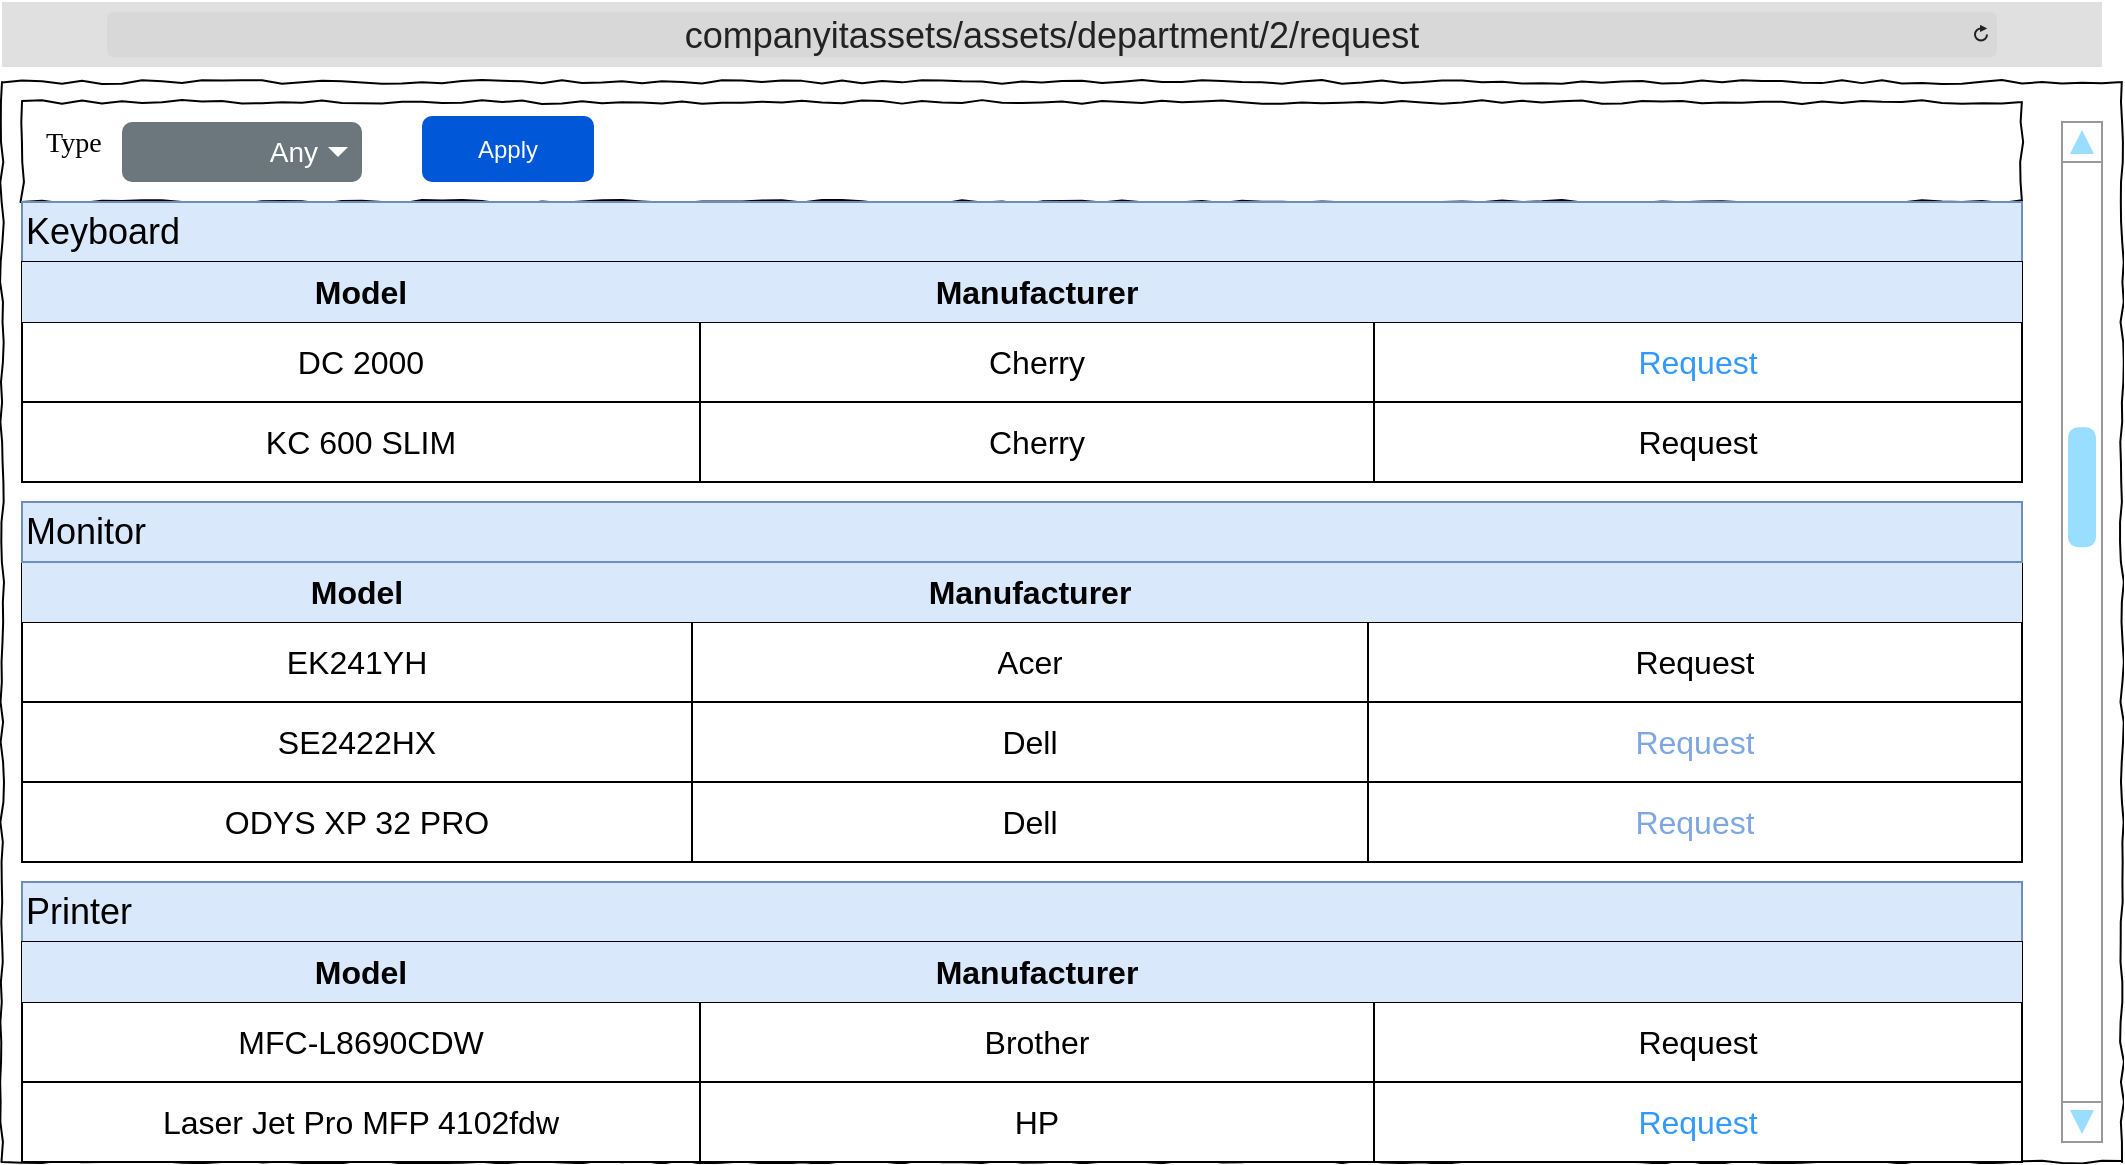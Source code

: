 <mxfile version="26.0.11">
  <diagram name="Page-1" id="03018318-947c-dd8e-b7a3-06fadd420f32">
    <mxGraphModel dx="3354" dy="1258" grid="1" gridSize="10" guides="1" tooltips="1" connect="1" arrows="1" fold="1" page="1" pageScale="1" pageWidth="1100" pageHeight="850" background="none" math="0" shadow="0">
      <root>
        <mxCell id="0" />
        <mxCell id="1" parent="0" />
        <mxCell id="677b7b8949515195-1" value="" style="whiteSpace=wrap;html=1;rounded=0;shadow=0;labelBackgroundColor=none;strokeColor=#000000;strokeWidth=1;fillColor=none;fontFamily=Verdana;fontSize=12;fontColor=#000000;align=center;comic=1;" parent="1" vertex="1">
          <mxGeometry x="20" y="40" width="1060" height="540" as="geometry" />
        </mxCell>
        <mxCell id="677b7b8949515195-10" value="" style="whiteSpace=wrap;html=1;rounded=0;shadow=0;labelBackgroundColor=none;strokeWidth=1;fillColor=none;fontFamily=Verdana;fontSize=12;align=center;comic=1;" parent="1" vertex="1">
          <mxGeometry x="30" y="50" width="1000" height="50" as="geometry" />
        </mxCell>
        <mxCell id="q4BZEvWAXVgxHDnkbYNj-4" value="" style="shape=table;startSize=0;container=1;collapsible=0;childLayout=tableLayout;strokeColor=default;fontSize=16;fontStyle=1" parent="1" vertex="1">
          <mxGeometry x="30" y="280" width="1000" height="150" as="geometry" />
        </mxCell>
        <mxCell id="q4BZEvWAXVgxHDnkbYNj-5" value="" style="shape=tableRow;horizontal=0;startSize=0;swimlaneHead=0;swimlaneBody=0;strokeColor=inherit;top=0;left=0;bottom=0;right=0;collapsible=0;dropTarget=0;fillColor=none;points=[[0,0.5],[1,0.5]];portConstraint=eastwest;fontSize=16;" parent="q4BZEvWAXVgxHDnkbYNj-4" vertex="1">
          <mxGeometry width="1000" height="30" as="geometry" />
        </mxCell>
        <mxCell id="q4BZEvWAXVgxHDnkbYNj-6" value="&lt;b&gt;Model&lt;/b&gt;" style="shape=partialRectangle;html=1;whiteSpace=wrap;connectable=0;strokeColor=#6c8ebf;overflow=hidden;fillColor=#dae8fc;top=0;left=0;bottom=0;right=0;pointerEvents=1;fontSize=16;" parent="q4BZEvWAXVgxHDnkbYNj-5" vertex="1">
          <mxGeometry width="335" height="30" as="geometry">
            <mxRectangle width="335" height="30" as="alternateBounds" />
          </mxGeometry>
        </mxCell>
        <mxCell id="q4BZEvWAXVgxHDnkbYNj-7" value="&lt;b&gt;Manufacturer&lt;/b&gt;" style="shape=partialRectangle;html=1;whiteSpace=wrap;connectable=0;strokeColor=#6c8ebf;overflow=hidden;fillColor=#dae8fc;top=0;left=0;bottom=0;right=0;pointerEvents=1;fontSize=16;" parent="q4BZEvWAXVgxHDnkbYNj-5" vertex="1">
          <mxGeometry x="335" width="338" height="30" as="geometry">
            <mxRectangle width="338" height="30" as="alternateBounds" />
          </mxGeometry>
        </mxCell>
        <mxCell id="q4BZEvWAXVgxHDnkbYNj-20" style="shape=partialRectangle;html=1;whiteSpace=wrap;connectable=0;strokeColor=#6c8ebf;overflow=hidden;fillColor=#dae8fc;top=0;left=0;bottom=0;right=0;pointerEvents=1;fontSize=16;" parent="q4BZEvWAXVgxHDnkbYNj-5" vertex="1">
          <mxGeometry x="673" width="327" height="30" as="geometry">
            <mxRectangle width="327" height="30" as="alternateBounds" />
          </mxGeometry>
        </mxCell>
        <mxCell id="xm6PiFOeBBzuTYYJp7B9-10" style="shape=tableRow;horizontal=0;startSize=0;swimlaneHead=0;swimlaneBody=0;strokeColor=inherit;top=0;left=0;bottom=0;right=0;collapsible=0;dropTarget=0;fillColor=none;points=[[0,0.5],[1,0.5]];portConstraint=eastwest;fontSize=16;" parent="q4BZEvWAXVgxHDnkbYNj-4" vertex="1">
          <mxGeometry y="30" width="1000" height="40" as="geometry" />
        </mxCell>
        <mxCell id="xm6PiFOeBBzuTYYJp7B9-11" value="EK241YH" style="shape=partialRectangle;html=1;whiteSpace=wrap;connectable=0;strokeColor=inherit;overflow=hidden;fillColor=none;top=0;left=0;bottom=0;right=0;pointerEvents=1;fontSize=16;" parent="xm6PiFOeBBzuTYYJp7B9-10" vertex="1">
          <mxGeometry width="335" height="40" as="geometry">
            <mxRectangle width="335" height="40" as="alternateBounds" />
          </mxGeometry>
        </mxCell>
        <mxCell id="xm6PiFOeBBzuTYYJp7B9-12" value="Acer" style="shape=partialRectangle;html=1;whiteSpace=wrap;connectable=0;strokeColor=inherit;overflow=hidden;fillColor=none;top=0;left=0;bottom=0;right=0;pointerEvents=1;fontSize=16;" parent="xm6PiFOeBBzuTYYJp7B9-10" vertex="1">
          <mxGeometry x="335" width="338" height="40" as="geometry">
            <mxRectangle width="338" height="40" as="alternateBounds" />
          </mxGeometry>
        </mxCell>
        <mxCell id="xm6PiFOeBBzuTYYJp7B9-13" value="&lt;font style=&quot;color: light-dark(rgb(0, 0, 0), rgb(51, 153, 255));&quot;&gt;Request&lt;/font&gt;" style="shape=partialRectangle;html=1;whiteSpace=wrap;connectable=0;strokeColor=inherit;overflow=hidden;fillColor=none;top=0;left=0;bottom=0;right=0;pointerEvents=1;fontSize=16;" parent="xm6PiFOeBBzuTYYJp7B9-10" vertex="1">
          <mxGeometry x="673" width="327" height="40" as="geometry">
            <mxRectangle width="327" height="40" as="alternateBounds" />
          </mxGeometry>
        </mxCell>
        <mxCell id="q4BZEvWAXVgxHDnkbYNj-9" value="" style="shape=tableRow;horizontal=0;startSize=0;swimlaneHead=0;swimlaneBody=0;strokeColor=inherit;top=0;left=0;bottom=0;right=0;collapsible=0;dropTarget=0;fillColor=none;points=[[0,0.5],[1,0.5]];portConstraint=eastwest;fontSize=16;" parent="q4BZEvWAXVgxHDnkbYNj-4" vertex="1">
          <mxGeometry y="70" width="1000" height="40" as="geometry" />
        </mxCell>
        <mxCell id="q4BZEvWAXVgxHDnkbYNj-10" value="SE2422HX" style="shape=partialRectangle;html=1;whiteSpace=wrap;connectable=0;strokeColor=inherit;overflow=hidden;fillColor=none;top=0;left=0;bottom=0;right=0;pointerEvents=1;fontSize=16;" parent="q4BZEvWAXVgxHDnkbYNj-9" vertex="1">
          <mxGeometry width="335" height="40" as="geometry">
            <mxRectangle width="335" height="40" as="alternateBounds" />
          </mxGeometry>
        </mxCell>
        <mxCell id="q4BZEvWAXVgxHDnkbYNj-11" value="Dell" style="shape=partialRectangle;html=1;whiteSpace=wrap;connectable=0;strokeColor=inherit;overflow=hidden;fillColor=none;top=0;left=0;bottom=0;right=0;pointerEvents=1;fontSize=16;" parent="q4BZEvWAXVgxHDnkbYNj-9" vertex="1">
          <mxGeometry x="335" width="338" height="40" as="geometry">
            <mxRectangle width="338" height="40" as="alternateBounds" />
          </mxGeometry>
        </mxCell>
        <mxCell id="q4BZEvWAXVgxHDnkbYNj-21" value="&lt;font style=&quot;color: light-dark(rgb(126, 166, 224), rgb(51, 153, 255));&quot;&gt;Request&lt;/font&gt;" style="shape=partialRectangle;html=1;whiteSpace=wrap;connectable=0;strokeColor=inherit;overflow=hidden;fillColor=none;top=0;left=0;bottom=0;right=0;pointerEvents=1;fontSize=16;" parent="q4BZEvWAXVgxHDnkbYNj-9" vertex="1">
          <mxGeometry x="673" width="327" height="40" as="geometry">
            <mxRectangle width="327" height="40" as="alternateBounds" />
          </mxGeometry>
        </mxCell>
        <mxCell id="q4BZEvWAXVgxHDnkbYNj-13" value="" style="shape=tableRow;horizontal=0;startSize=0;swimlaneHead=0;swimlaneBody=0;strokeColor=inherit;top=0;left=0;bottom=0;right=0;collapsible=0;dropTarget=0;fillColor=none;points=[[0,0.5],[1,0.5]];portConstraint=eastwest;fontSize=16;" parent="q4BZEvWAXVgxHDnkbYNj-4" vertex="1">
          <mxGeometry y="110" width="1000" height="40" as="geometry" />
        </mxCell>
        <mxCell id="q4BZEvWAXVgxHDnkbYNj-14" value="ODYS XP 32 PRO" style="shape=partialRectangle;html=1;whiteSpace=wrap;connectable=0;strokeColor=inherit;overflow=hidden;fillColor=none;top=0;left=0;bottom=0;right=0;pointerEvents=1;fontSize=16;" parent="q4BZEvWAXVgxHDnkbYNj-13" vertex="1">
          <mxGeometry width="335" height="40" as="geometry">
            <mxRectangle width="335" height="40" as="alternateBounds" />
          </mxGeometry>
        </mxCell>
        <mxCell id="q4BZEvWAXVgxHDnkbYNj-15" value="Dell" style="shape=partialRectangle;html=1;whiteSpace=wrap;connectable=0;strokeColor=inherit;overflow=hidden;fillColor=none;top=0;left=0;bottom=0;right=0;pointerEvents=1;fontSize=16;" parent="q4BZEvWAXVgxHDnkbYNj-13" vertex="1">
          <mxGeometry x="335" width="338" height="40" as="geometry">
            <mxRectangle width="338" height="40" as="alternateBounds" />
          </mxGeometry>
        </mxCell>
        <mxCell id="q4BZEvWAXVgxHDnkbYNj-22" value="&lt;span&gt;&lt;font style=&quot;color: light-dark(rgb(126, 166, 224), rgb(51, 153, 255));&quot;&gt;Request&lt;/font&gt;&lt;/span&gt;" style="shape=partialRectangle;html=1;whiteSpace=wrap;connectable=0;strokeColor=inherit;overflow=hidden;fillColor=none;top=0;left=0;bottom=0;right=0;pointerEvents=1;fontSize=16;" parent="q4BZEvWAXVgxHDnkbYNj-13" vertex="1">
          <mxGeometry x="673" width="327" height="40" as="geometry">
            <mxRectangle width="327" height="40" as="alternateBounds" />
          </mxGeometry>
        </mxCell>
        <mxCell id="q4BZEvWAXVgxHDnkbYNj-112" value="Any" style="html=1;shadow=0;dashed=0;shape=mxgraph.bootstrap.rrect;rSize=5;strokeColor=none;strokeWidth=1;fillColor=#6C767D;fontColor=#ffffff;whiteSpace=wrap;align=right;verticalAlign=middle;fontStyle=0;fontSize=14;spacingRight=20;" parent="1" vertex="1">
          <mxGeometry x="80" y="60" width="120" height="30" as="geometry" />
        </mxCell>
        <mxCell id="q4BZEvWAXVgxHDnkbYNj-113" value="" style="shape=triangle;direction=south;fillColor=#ffffff;strokeColor=none;perimeter=none;" parent="q4BZEvWAXVgxHDnkbYNj-112" vertex="1">
          <mxGeometry x="1" y="0.5" width="10" height="5" relative="1" as="geometry">
            <mxPoint x="-17" y="-2.5" as="offset" />
          </mxGeometry>
        </mxCell>
        <mxCell id="q4BZEvWAXVgxHDnkbYNj-114" value="Type" style="text;html=1;points=[];align=left;verticalAlign=top;spacingTop=-4;fontSize=14;fontFamily=Verdana" parent="1" vertex="1">
          <mxGeometry x="40" y="60" width="40" height="20" as="geometry" />
        </mxCell>
        <mxCell id="q4BZEvWAXVgxHDnkbYNj-130" value="Apply" style="rounded=1;fillColor=#0057D8;strokeColor=none;html=1;whiteSpace=wrap;fontColor=#ffffff;align=center;verticalAlign=middle;fontStyle=0;fontSize=12;sketch=0;" parent="1" vertex="1">
          <mxGeometry x="230" y="57" width="86" height="33" as="geometry" />
        </mxCell>
        <mxCell id="q4BZEvWAXVgxHDnkbYNj-132" value="" style="verticalLabelPosition=bottom;shadow=0;dashed=0;align=center;html=1;verticalAlign=top;strokeWidth=1;shape=mxgraph.mockup.navigation.scrollBar;strokeColor=#999999;barPos=67.652;fillColor2=#99ddff;strokeColor2=none;direction=north;" parent="1" vertex="1">
          <mxGeometry x="1050" y="60" width="20" height="510" as="geometry" />
        </mxCell>
        <mxCell id="zX-MKMj06BqSPDNbv460-1" value="&lt;font style=&quot;font-size: 18px;&quot;&gt;companyitassets/assets/department/2/request&lt;/font&gt;" style="html=1;strokeWidth=1;shadow=0;dashed=0;shape=mxgraph.ios7ui.url;fillColor=#e0e0e0;strokeColor=#c0c0c0;buttonText=;strokeColor2=#222222;fontColor=#222222;fontSize=8;spacingTop=2;align=center;whiteSpace=wrap;" parent="1" vertex="1">
          <mxGeometry x="20" width="1050" height="32.5" as="geometry" />
        </mxCell>
        <mxCell id="xm6PiFOeBBzuTYYJp7B9-1" value="Monitor" style="text;html=1;align=left;verticalAlign=middle;whiteSpace=wrap;rounded=0;fontSize=18;fillColor=#dae8fc;strokeColor=#6c8ebf;" parent="1" vertex="1">
          <mxGeometry x="30" y="250" width="1000" height="30" as="geometry" />
        </mxCell>
        <mxCell id="xm6PiFOeBBzuTYYJp7B9-14" value="Keyboard" style="text;html=1;align=left;verticalAlign=middle;whiteSpace=wrap;rounded=0;fontSize=18;fillColor=#dae8fc;strokeColor=#6c8ebf;" parent="1" vertex="1">
          <mxGeometry x="30" y="100" width="1000" height="30" as="geometry" />
        </mxCell>
        <mxCell id="xm6PiFOeBBzuTYYJp7B9-15" value="" style="shape=table;startSize=0;container=1;collapsible=0;childLayout=tableLayout;strokeColor=default;fontSize=16;fontStyle=1" parent="1" vertex="1">
          <mxGeometry x="30" y="130" width="1000" height="110" as="geometry" />
        </mxCell>
        <mxCell id="xm6PiFOeBBzuTYYJp7B9-16" value="" style="shape=tableRow;horizontal=0;startSize=0;swimlaneHead=0;swimlaneBody=0;strokeColor=inherit;top=0;left=0;bottom=0;right=0;collapsible=0;dropTarget=0;fillColor=none;points=[[0,0.5],[1,0.5]];portConstraint=eastwest;fontSize=16;" parent="xm6PiFOeBBzuTYYJp7B9-15" vertex="1">
          <mxGeometry width="1000" height="30" as="geometry" />
        </mxCell>
        <mxCell id="xm6PiFOeBBzuTYYJp7B9-17" value="&lt;b&gt;Model&lt;/b&gt;" style="shape=partialRectangle;html=1;whiteSpace=wrap;connectable=0;strokeColor=#6c8ebf;overflow=hidden;fillColor=#dae8fc;top=0;left=0;bottom=0;right=0;pointerEvents=1;fontSize=16;" parent="xm6PiFOeBBzuTYYJp7B9-16" vertex="1">
          <mxGeometry width="339" height="30" as="geometry">
            <mxRectangle width="339" height="30" as="alternateBounds" />
          </mxGeometry>
        </mxCell>
        <mxCell id="xm6PiFOeBBzuTYYJp7B9-18" value="&lt;b&gt;Manufacturer&lt;/b&gt;" style="shape=partialRectangle;html=1;whiteSpace=wrap;connectable=0;strokeColor=#6c8ebf;overflow=hidden;fillColor=#dae8fc;top=0;left=0;bottom=0;right=0;pointerEvents=1;fontSize=16;" parent="xm6PiFOeBBzuTYYJp7B9-16" vertex="1">
          <mxGeometry x="339" width="337" height="30" as="geometry">
            <mxRectangle width="337" height="30" as="alternateBounds" />
          </mxGeometry>
        </mxCell>
        <mxCell id="xm6PiFOeBBzuTYYJp7B9-19" style="shape=partialRectangle;html=1;whiteSpace=wrap;connectable=0;strokeColor=#6c8ebf;overflow=hidden;fillColor=#dae8fc;top=0;left=0;bottom=0;right=0;pointerEvents=1;fontSize=16;" parent="xm6PiFOeBBzuTYYJp7B9-16" vertex="1">
          <mxGeometry x="676" width="324" height="30" as="geometry">
            <mxRectangle width="324" height="30" as="alternateBounds" />
          </mxGeometry>
        </mxCell>
        <mxCell id="xm6PiFOeBBzuTYYJp7B9-32" style="shape=tableRow;horizontal=0;startSize=0;swimlaneHead=0;swimlaneBody=0;strokeColor=inherit;top=0;left=0;bottom=0;right=0;collapsible=0;dropTarget=0;fillColor=none;points=[[0,0.5],[1,0.5]];portConstraint=eastwest;fontSize=16;" parent="xm6PiFOeBBzuTYYJp7B9-15" vertex="1">
          <mxGeometry y="30" width="1000" height="40" as="geometry" />
        </mxCell>
        <mxCell id="xm6PiFOeBBzuTYYJp7B9-33" value="DC 2000" style="shape=partialRectangle;html=1;whiteSpace=wrap;connectable=0;strokeColor=inherit;overflow=hidden;fillColor=none;top=0;left=0;bottom=0;right=0;pointerEvents=1;fontSize=16;" parent="xm6PiFOeBBzuTYYJp7B9-32" vertex="1">
          <mxGeometry width="339" height="40" as="geometry">
            <mxRectangle width="339" height="40" as="alternateBounds" />
          </mxGeometry>
        </mxCell>
        <mxCell id="xm6PiFOeBBzuTYYJp7B9-34" value="Cherry" style="shape=partialRectangle;html=1;whiteSpace=wrap;connectable=0;strokeColor=inherit;overflow=hidden;fillColor=none;top=0;left=0;bottom=0;right=0;pointerEvents=1;fontSize=16;" parent="xm6PiFOeBBzuTYYJp7B9-32" vertex="1">
          <mxGeometry x="339" width="337" height="40" as="geometry">
            <mxRectangle width="337" height="40" as="alternateBounds" />
          </mxGeometry>
        </mxCell>
        <mxCell id="xm6PiFOeBBzuTYYJp7B9-35" value="&lt;span&gt;&lt;font style=&quot;color: light-dark(rgb(51, 153, 255), rgb(51, 153, 255));&quot;&gt;Request&lt;/font&gt;&lt;/span&gt;" style="shape=partialRectangle;html=1;whiteSpace=wrap;connectable=0;strokeColor=inherit;overflow=hidden;fillColor=none;top=0;left=0;bottom=0;right=0;pointerEvents=1;fontSize=16;" parent="xm6PiFOeBBzuTYYJp7B9-32" vertex="1">
          <mxGeometry x="676" width="324" height="40" as="geometry">
            <mxRectangle width="324" height="40" as="alternateBounds" />
          </mxGeometry>
        </mxCell>
        <mxCell id="xm6PiFOeBBzuTYYJp7B9-20" style="shape=tableRow;horizontal=0;startSize=0;swimlaneHead=0;swimlaneBody=0;strokeColor=inherit;top=0;left=0;bottom=0;right=0;collapsible=0;dropTarget=0;fillColor=none;points=[[0,0.5],[1,0.5]];portConstraint=eastwest;fontSize=16;" parent="xm6PiFOeBBzuTYYJp7B9-15" vertex="1">
          <mxGeometry y="70" width="1000" height="40" as="geometry" />
        </mxCell>
        <mxCell id="xm6PiFOeBBzuTYYJp7B9-21" value="KC 600 SLIM" style="shape=partialRectangle;html=1;whiteSpace=wrap;connectable=0;strokeColor=inherit;overflow=hidden;fillColor=none;top=0;left=0;bottom=0;right=0;pointerEvents=1;fontSize=16;" parent="xm6PiFOeBBzuTYYJp7B9-20" vertex="1">
          <mxGeometry width="339" height="40" as="geometry">
            <mxRectangle width="339" height="40" as="alternateBounds" />
          </mxGeometry>
        </mxCell>
        <mxCell id="xm6PiFOeBBzuTYYJp7B9-22" value="Cherry" style="shape=partialRectangle;html=1;whiteSpace=wrap;connectable=0;strokeColor=inherit;overflow=hidden;fillColor=none;top=0;left=0;bottom=0;right=0;pointerEvents=1;fontSize=16;" parent="xm6PiFOeBBzuTYYJp7B9-20" vertex="1">
          <mxGeometry x="339" width="337" height="40" as="geometry">
            <mxRectangle width="337" height="40" as="alternateBounds" />
          </mxGeometry>
        </mxCell>
        <mxCell id="xm6PiFOeBBzuTYYJp7B9-23" value="&lt;font style=&quot;color: light-dark(rgb(0, 0, 0), rgb(51, 153, 255));&quot;&gt;Request&lt;/font&gt;" style="shape=partialRectangle;html=1;whiteSpace=wrap;connectable=0;strokeColor=inherit;overflow=hidden;fillColor=none;top=0;left=0;bottom=0;right=0;pointerEvents=1;fontSize=16;" parent="xm6PiFOeBBzuTYYJp7B9-20" vertex="1">
          <mxGeometry x="676" width="324" height="40" as="geometry">
            <mxRectangle width="324" height="40" as="alternateBounds" />
          </mxGeometry>
        </mxCell>
        <mxCell id="xm6PiFOeBBzuTYYJp7B9-36" value="Printer" style="text;html=1;align=left;verticalAlign=middle;whiteSpace=wrap;rounded=0;fontSize=18;fillColor=#dae8fc;strokeColor=#6c8ebf;" parent="1" vertex="1">
          <mxGeometry x="30" y="440" width="1000" height="30" as="geometry" />
        </mxCell>
        <mxCell id="xm6PiFOeBBzuTYYJp7B9-37" value="" style="shape=table;startSize=0;container=1;collapsible=0;childLayout=tableLayout;strokeColor=default;fontSize=16;fontStyle=1" parent="1" vertex="1">
          <mxGeometry x="30" y="470" width="1000" height="110" as="geometry" />
        </mxCell>
        <mxCell id="xm6PiFOeBBzuTYYJp7B9-38" value="" style="shape=tableRow;horizontal=0;startSize=0;swimlaneHead=0;swimlaneBody=0;strokeColor=inherit;top=0;left=0;bottom=0;right=0;collapsible=0;dropTarget=0;fillColor=none;points=[[0,0.5],[1,0.5]];portConstraint=eastwest;fontSize=16;" parent="xm6PiFOeBBzuTYYJp7B9-37" vertex="1">
          <mxGeometry width="1000" height="30" as="geometry" />
        </mxCell>
        <mxCell id="xm6PiFOeBBzuTYYJp7B9-39" value="&lt;b&gt;Model&lt;/b&gt;" style="shape=partialRectangle;html=1;whiteSpace=wrap;connectable=0;strokeColor=#6c8ebf;overflow=hidden;fillColor=#dae8fc;top=0;left=0;bottom=0;right=0;pointerEvents=1;fontSize=16;" parent="xm6PiFOeBBzuTYYJp7B9-38" vertex="1">
          <mxGeometry width="339" height="30" as="geometry">
            <mxRectangle width="339" height="30" as="alternateBounds" />
          </mxGeometry>
        </mxCell>
        <mxCell id="xm6PiFOeBBzuTYYJp7B9-40" value="&lt;b&gt;Manufacturer&lt;/b&gt;" style="shape=partialRectangle;html=1;whiteSpace=wrap;connectable=0;strokeColor=#6c8ebf;overflow=hidden;fillColor=#dae8fc;top=0;left=0;bottom=0;right=0;pointerEvents=1;fontSize=16;" parent="xm6PiFOeBBzuTYYJp7B9-38" vertex="1">
          <mxGeometry x="339" width="337" height="30" as="geometry">
            <mxRectangle width="337" height="30" as="alternateBounds" />
          </mxGeometry>
        </mxCell>
        <mxCell id="xm6PiFOeBBzuTYYJp7B9-41" style="shape=partialRectangle;html=1;whiteSpace=wrap;connectable=0;strokeColor=#6c8ebf;overflow=hidden;fillColor=#dae8fc;top=0;left=0;bottom=0;right=0;pointerEvents=1;fontSize=16;" parent="xm6PiFOeBBzuTYYJp7B9-38" vertex="1">
          <mxGeometry x="676" width="324" height="30" as="geometry">
            <mxRectangle width="324" height="30" as="alternateBounds" />
          </mxGeometry>
        </mxCell>
        <mxCell id="xm6PiFOeBBzuTYYJp7B9-54" style="shape=tableRow;horizontal=0;startSize=0;swimlaneHead=0;swimlaneBody=0;strokeColor=inherit;top=0;left=0;bottom=0;right=0;collapsible=0;dropTarget=0;fillColor=none;points=[[0,0.5],[1,0.5]];portConstraint=eastwest;fontSize=16;" parent="xm6PiFOeBBzuTYYJp7B9-37" vertex="1">
          <mxGeometry y="30" width="1000" height="40" as="geometry" />
        </mxCell>
        <mxCell id="xm6PiFOeBBzuTYYJp7B9-55" value="MFC-L8690CDW" style="shape=partialRectangle;html=1;whiteSpace=wrap;connectable=0;strokeColor=inherit;overflow=hidden;fillColor=none;top=0;left=0;bottom=0;right=0;pointerEvents=1;fontSize=16;" parent="xm6PiFOeBBzuTYYJp7B9-54" vertex="1">
          <mxGeometry width="339" height="40" as="geometry">
            <mxRectangle width="339" height="40" as="alternateBounds" />
          </mxGeometry>
        </mxCell>
        <mxCell id="xm6PiFOeBBzuTYYJp7B9-56" value="Brother" style="shape=partialRectangle;html=1;whiteSpace=wrap;connectable=0;strokeColor=inherit;overflow=hidden;fillColor=none;top=0;left=0;bottom=0;right=0;pointerEvents=1;fontSize=16;" parent="xm6PiFOeBBzuTYYJp7B9-54" vertex="1">
          <mxGeometry x="339" width="337" height="40" as="geometry">
            <mxRectangle width="337" height="40" as="alternateBounds" />
          </mxGeometry>
        </mxCell>
        <mxCell id="xm6PiFOeBBzuTYYJp7B9-57" value="&lt;font style=&quot;color: light-dark(rgb(0, 0, 0), rgb(51, 153, 255));&quot;&gt;Request&lt;/font&gt;" style="shape=partialRectangle;html=1;whiteSpace=wrap;connectable=0;strokeColor=inherit;overflow=hidden;fillColor=none;top=0;left=0;bottom=0;right=0;pointerEvents=1;fontSize=16;" parent="xm6PiFOeBBzuTYYJp7B9-54" vertex="1">
          <mxGeometry x="676" width="324" height="40" as="geometry">
            <mxRectangle width="324" height="40" as="alternateBounds" />
          </mxGeometry>
        </mxCell>
        <mxCell id="xm6PiFOeBBzuTYYJp7B9-42" style="shape=tableRow;horizontal=0;startSize=0;swimlaneHead=0;swimlaneBody=0;strokeColor=inherit;top=0;left=0;bottom=0;right=0;collapsible=0;dropTarget=0;fillColor=none;points=[[0,0.5],[1,0.5]];portConstraint=eastwest;fontSize=16;" parent="xm6PiFOeBBzuTYYJp7B9-37" vertex="1">
          <mxGeometry y="70" width="1000" height="40" as="geometry" />
        </mxCell>
        <mxCell id="xm6PiFOeBBzuTYYJp7B9-43" value="Laser Jet Pro MFP 4102fdw" style="shape=partialRectangle;html=1;whiteSpace=wrap;connectable=0;strokeColor=inherit;overflow=hidden;fillColor=none;top=0;left=0;bottom=0;right=0;pointerEvents=1;fontSize=16;" parent="xm6PiFOeBBzuTYYJp7B9-42" vertex="1">
          <mxGeometry width="339" height="40" as="geometry">
            <mxRectangle width="339" height="40" as="alternateBounds" />
          </mxGeometry>
        </mxCell>
        <mxCell id="xm6PiFOeBBzuTYYJp7B9-44" value="HP" style="shape=partialRectangle;html=1;whiteSpace=wrap;connectable=0;strokeColor=inherit;overflow=hidden;fillColor=none;top=0;left=0;bottom=0;right=0;pointerEvents=1;fontSize=16;" parent="xm6PiFOeBBzuTYYJp7B9-42" vertex="1">
          <mxGeometry x="339" width="337" height="40" as="geometry">
            <mxRectangle width="337" height="40" as="alternateBounds" />
          </mxGeometry>
        </mxCell>
        <mxCell id="xm6PiFOeBBzuTYYJp7B9-45" value="&lt;span&gt;&lt;font style=&quot;color: light-dark(rgb(51, 153, 255), rgb(51, 153, 255));&quot;&gt;Request&lt;/font&gt;&lt;/span&gt;" style="shape=partialRectangle;html=1;whiteSpace=wrap;connectable=0;strokeColor=inherit;overflow=hidden;fillColor=none;top=0;left=0;bottom=0;right=0;pointerEvents=1;fontSize=16;" parent="xm6PiFOeBBzuTYYJp7B9-42" vertex="1">
          <mxGeometry x="676" width="324" height="40" as="geometry">
            <mxRectangle width="324" height="40" as="alternateBounds" />
          </mxGeometry>
        </mxCell>
      </root>
    </mxGraphModel>
  </diagram>
</mxfile>
